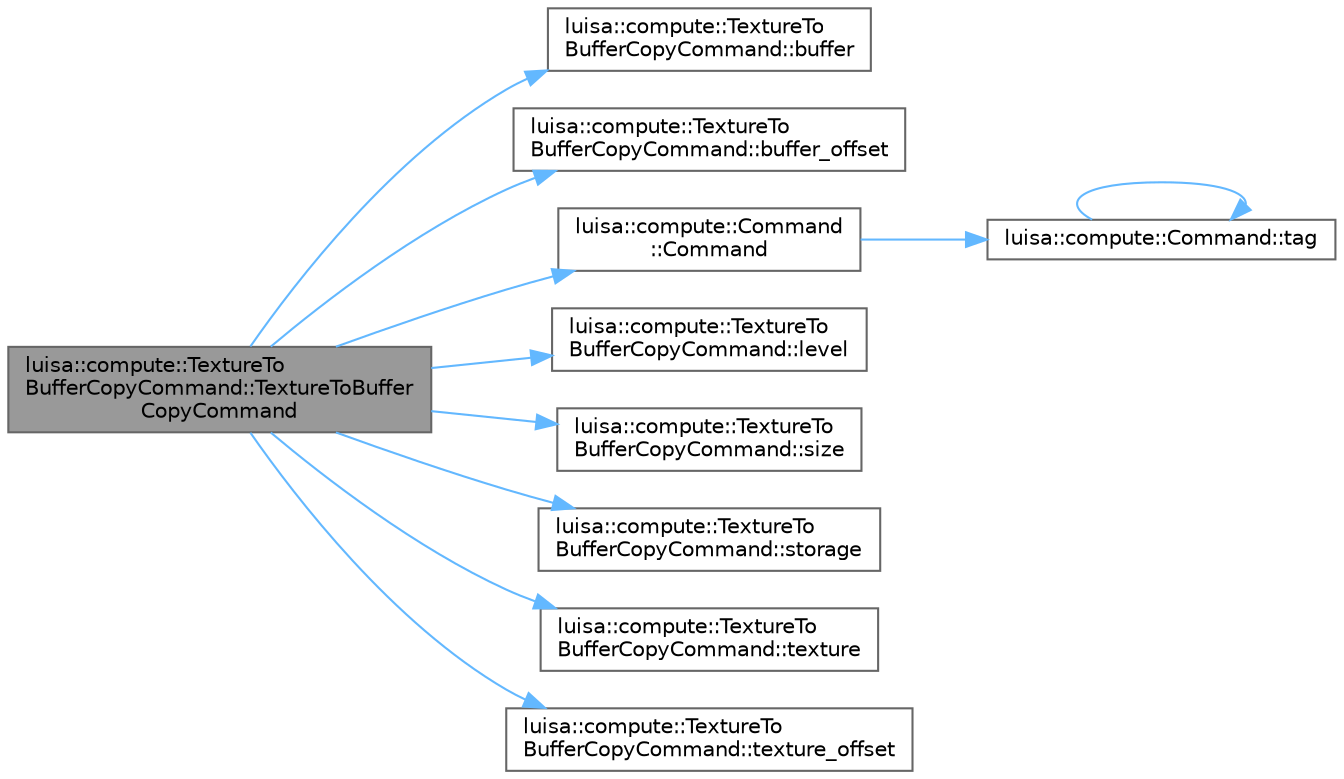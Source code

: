 digraph "luisa::compute::TextureToBufferCopyCommand::TextureToBufferCopyCommand"
{
 // LATEX_PDF_SIZE
  bgcolor="transparent";
  edge [fontname=Helvetica,fontsize=10,labelfontname=Helvetica,labelfontsize=10];
  node [fontname=Helvetica,fontsize=10,shape=box,height=0.2,width=0.4];
  rankdir="LR";
  Node1 [id="Node000001",label="luisa::compute::TextureTo\lBufferCopyCommand::TextureToBuffer\lCopyCommand",height=0.2,width=0.4,color="gray40", fillcolor="grey60", style="filled", fontcolor="black",tooltip=" "];
  Node1 -> Node2 [id="edge1_Node000001_Node000002",color="steelblue1",style="solid",tooltip=" "];
  Node2 [id="Node000002",label="luisa::compute::TextureTo\lBufferCopyCommand::buffer",height=0.2,width=0.4,color="grey40", fillcolor="white", style="filled",URL="$classluisa_1_1compute_1_1_texture_to_buffer_copy_command.html#a3b14adcccb39163bebf50aa112558c7e",tooltip=" "];
  Node1 -> Node3 [id="edge2_Node000001_Node000003",color="steelblue1",style="solid",tooltip=" "];
  Node3 [id="Node000003",label="luisa::compute::TextureTo\lBufferCopyCommand::buffer_offset",height=0.2,width=0.4,color="grey40", fillcolor="white", style="filled",URL="$classluisa_1_1compute_1_1_texture_to_buffer_copy_command.html#a3346b42f3bd04f7e639c8627fad4c055",tooltip=" "];
  Node1 -> Node4 [id="edge3_Node000001_Node000004",color="steelblue1",style="solid",tooltip=" "];
  Node4 [id="Node000004",label="luisa::compute::Command\l::Command",height=0.2,width=0.4,color="grey40", fillcolor="white", style="filled",URL="$classluisa_1_1compute_1_1_command.html#a5e3352338fbe2300dbde316632484f56",tooltip=" "];
  Node4 -> Node5 [id="edge4_Node000004_Node000005",color="steelblue1",style="solid",tooltip=" "];
  Node5 [id="Node000005",label="luisa::compute::Command::tag",height=0.2,width=0.4,color="grey40", fillcolor="white", style="filled",URL="$classluisa_1_1compute_1_1_command.html#af5d6279e53fdc5a6bb50b95d7f0591ba",tooltip=" "];
  Node5 -> Node5 [id="edge5_Node000005_Node000005",color="steelblue1",style="solid",tooltip=" "];
  Node1 -> Node6 [id="edge6_Node000001_Node000006",color="steelblue1",style="solid",tooltip=" "];
  Node6 [id="Node000006",label="luisa::compute::TextureTo\lBufferCopyCommand::level",height=0.2,width=0.4,color="grey40", fillcolor="white", style="filled",URL="$classluisa_1_1compute_1_1_texture_to_buffer_copy_command.html#a9f7e6000d8d909e598d718657fad8e68",tooltip=" "];
  Node1 -> Node7 [id="edge7_Node000001_Node000007",color="steelblue1",style="solid",tooltip=" "];
  Node7 [id="Node000007",label="luisa::compute::TextureTo\lBufferCopyCommand::size",height=0.2,width=0.4,color="grey40", fillcolor="white", style="filled",URL="$classluisa_1_1compute_1_1_texture_to_buffer_copy_command.html#ac4f6116f2a31d3cb63a0ace9b1213b1e",tooltip=" "];
  Node1 -> Node8 [id="edge8_Node000001_Node000008",color="steelblue1",style="solid",tooltip=" "];
  Node8 [id="Node000008",label="luisa::compute::TextureTo\lBufferCopyCommand::storage",height=0.2,width=0.4,color="grey40", fillcolor="white", style="filled",URL="$classluisa_1_1compute_1_1_texture_to_buffer_copy_command.html#ae015ec33596ef26907835b5c9a213a8e",tooltip=" "];
  Node1 -> Node9 [id="edge9_Node000001_Node000009",color="steelblue1",style="solid",tooltip=" "];
  Node9 [id="Node000009",label="luisa::compute::TextureTo\lBufferCopyCommand::texture",height=0.2,width=0.4,color="grey40", fillcolor="white", style="filled",URL="$classluisa_1_1compute_1_1_texture_to_buffer_copy_command.html#a77fb7613a03f682cc71b8a2878f77f9f",tooltip=" "];
  Node1 -> Node10 [id="edge10_Node000001_Node000010",color="steelblue1",style="solid",tooltip=" "];
  Node10 [id="Node000010",label="luisa::compute::TextureTo\lBufferCopyCommand::texture_offset",height=0.2,width=0.4,color="grey40", fillcolor="white", style="filled",URL="$classluisa_1_1compute_1_1_texture_to_buffer_copy_command.html#aa93dbac661be0132a524558145169364",tooltip=" "];
}
